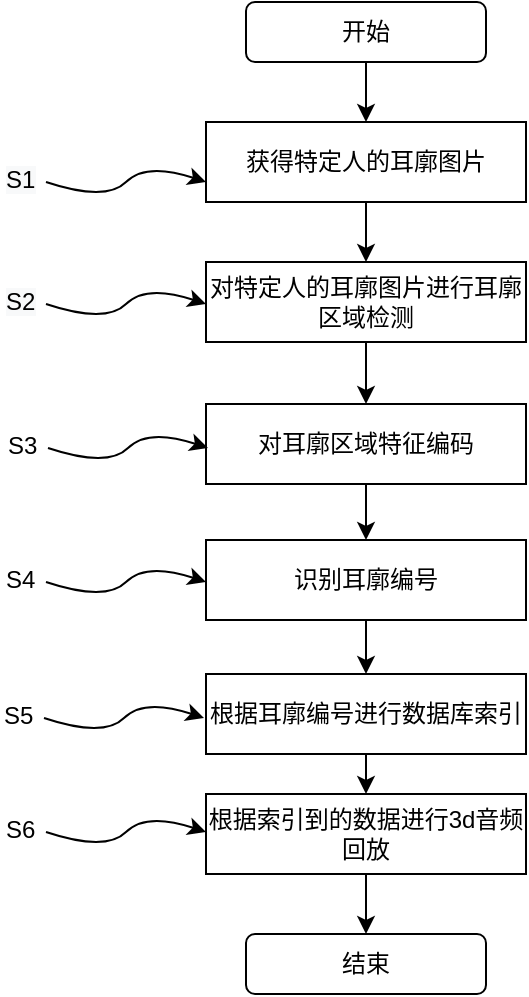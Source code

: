 <mxfile version="13.10.1" type="github">
  <diagram id="PqCvcaHbQUNJ0y0y_sjk" name="Page-1">
    <mxGraphModel dx="1038" dy="564" grid="1" gridSize="10" guides="1" tooltips="1" connect="1" arrows="1" fold="1" page="1" pageScale="1" pageWidth="827" pageHeight="1169" math="0" shadow="0">
      <root>
        <mxCell id="0" />
        <mxCell id="1" parent="0" />
        <mxCell id="A4y6m8ZNibAs1Q4yDd4b-13" style="edgeStyle=orthogonalEdgeStyle;rounded=0;orthogonalLoop=1;jettySize=auto;html=1;exitX=0.5;exitY=1;exitDx=0;exitDy=0;entryX=0.5;entryY=0;entryDx=0;entryDy=0;" edge="1" parent="1" source="A4y6m8ZNibAs1Q4yDd4b-1" target="A4y6m8ZNibAs1Q4yDd4b-10">
          <mxGeometry relative="1" as="geometry" />
        </mxCell>
        <mxCell id="A4y6m8ZNibAs1Q4yDd4b-1" value="获得特定人的耳廓图片" style="rounded=0;whiteSpace=wrap;html=1;" vertex="1" parent="1">
          <mxGeometry x="260" y="110" width="160" height="40" as="geometry" />
        </mxCell>
        <mxCell id="A4y6m8ZNibAs1Q4yDd4b-12" style="edgeStyle=orthogonalEdgeStyle;rounded=0;orthogonalLoop=1;jettySize=auto;html=1;exitX=0.5;exitY=1;exitDx=0;exitDy=0;entryX=0.5;entryY=0;entryDx=0;entryDy=0;" edge="1" parent="1" source="A4y6m8ZNibAs1Q4yDd4b-4" target="A4y6m8ZNibAs1Q4yDd4b-1">
          <mxGeometry relative="1" as="geometry" />
        </mxCell>
        <mxCell id="A4y6m8ZNibAs1Q4yDd4b-4" value="开始" style="rounded=1;whiteSpace=wrap;html=1;" vertex="1" parent="1">
          <mxGeometry x="280" y="50" width="120" height="30" as="geometry" />
        </mxCell>
        <mxCell id="A4y6m8ZNibAs1Q4yDd4b-17" style="edgeStyle=orthogonalEdgeStyle;rounded=0;orthogonalLoop=1;jettySize=auto;html=1;exitX=0.5;exitY=1;exitDx=0;exitDy=0;entryX=0.5;entryY=0;entryDx=0;entryDy=0;" edge="1" parent="1" source="A4y6m8ZNibAs1Q4yDd4b-5" target="A4y6m8ZNibAs1Q4yDd4b-6">
          <mxGeometry relative="1" as="geometry" />
        </mxCell>
        <mxCell id="A4y6m8ZNibAs1Q4yDd4b-5" value="&lt;span&gt;根据耳廓编号进行数据库索引&lt;/span&gt;" style="rounded=0;whiteSpace=wrap;html=1;" vertex="1" parent="1">
          <mxGeometry x="260" y="386" width="160" height="40" as="geometry" />
        </mxCell>
        <mxCell id="A4y6m8ZNibAs1Q4yDd4b-19" style="edgeStyle=orthogonalEdgeStyle;rounded=0;orthogonalLoop=1;jettySize=auto;html=1;exitX=0.5;exitY=1;exitDx=0;exitDy=0;entryX=0.5;entryY=0;entryDx=0;entryDy=0;" edge="1" parent="1" source="A4y6m8ZNibAs1Q4yDd4b-6" target="A4y6m8ZNibAs1Q4yDd4b-18">
          <mxGeometry relative="1" as="geometry" />
        </mxCell>
        <mxCell id="A4y6m8ZNibAs1Q4yDd4b-6" value="&lt;span&gt;根据索引到的数据进行3d音频回放&lt;/span&gt;" style="rounded=0;whiteSpace=wrap;html=1;" vertex="1" parent="1">
          <mxGeometry x="260" y="446" width="160" height="40" as="geometry" />
        </mxCell>
        <mxCell id="A4y6m8ZNibAs1Q4yDd4b-16" style="edgeStyle=orthogonalEdgeStyle;rounded=0;orthogonalLoop=1;jettySize=auto;html=1;exitX=0.5;exitY=1;exitDx=0;exitDy=0;entryX=0.5;entryY=0;entryDx=0;entryDy=0;" edge="1" parent="1" source="A4y6m8ZNibAs1Q4yDd4b-8" target="A4y6m8ZNibAs1Q4yDd4b-5">
          <mxGeometry relative="1" as="geometry" />
        </mxCell>
        <mxCell id="A4y6m8ZNibAs1Q4yDd4b-8" value="&lt;span&gt;识别耳廓编号&lt;/span&gt;" style="rounded=0;whiteSpace=wrap;html=1;" vertex="1" parent="1">
          <mxGeometry x="260" y="319" width="160" height="40" as="geometry" />
        </mxCell>
        <mxCell id="A4y6m8ZNibAs1Q4yDd4b-15" style="edgeStyle=orthogonalEdgeStyle;rounded=0;orthogonalLoop=1;jettySize=auto;html=1;exitX=0.5;exitY=1;exitDx=0;exitDy=0;entryX=0.5;entryY=0;entryDx=0;entryDy=0;" edge="1" parent="1" source="A4y6m8ZNibAs1Q4yDd4b-9" target="A4y6m8ZNibAs1Q4yDd4b-8">
          <mxGeometry relative="1" as="geometry" />
        </mxCell>
        <mxCell id="A4y6m8ZNibAs1Q4yDd4b-9" value="&lt;span&gt;对耳廓区域特征编码&lt;/span&gt;" style="rounded=0;whiteSpace=wrap;html=1;" vertex="1" parent="1">
          <mxGeometry x="260" y="251" width="160" height="40" as="geometry" />
        </mxCell>
        <mxCell id="A4y6m8ZNibAs1Q4yDd4b-14" style="edgeStyle=orthogonalEdgeStyle;rounded=0;orthogonalLoop=1;jettySize=auto;html=1;exitX=0.5;exitY=1;exitDx=0;exitDy=0;entryX=0.5;entryY=0;entryDx=0;entryDy=0;" edge="1" parent="1" source="A4y6m8ZNibAs1Q4yDd4b-10" target="A4y6m8ZNibAs1Q4yDd4b-9">
          <mxGeometry relative="1" as="geometry" />
        </mxCell>
        <mxCell id="A4y6m8ZNibAs1Q4yDd4b-10" value="&lt;span&gt;对特定人的耳廓图片进行耳廓区域检测&lt;/span&gt;" style="rounded=0;whiteSpace=wrap;html=1;" vertex="1" parent="1">
          <mxGeometry x="260" y="180" width="160" height="40" as="geometry" />
        </mxCell>
        <mxCell id="A4y6m8ZNibAs1Q4yDd4b-18" value="结束" style="rounded=1;whiteSpace=wrap;html=1;" vertex="1" parent="1">
          <mxGeometry x="280" y="516" width="120" height="30" as="geometry" />
        </mxCell>
        <mxCell id="A4y6m8ZNibAs1Q4yDd4b-20" value="" style="curved=1;endArrow=classic;html=1;" edge="1" parent="1">
          <mxGeometry width="50" height="50" relative="1" as="geometry">
            <mxPoint x="180" y="140" as="sourcePoint" />
            <mxPoint x="260" y="140" as="targetPoint" />
            <Array as="points">
              <mxPoint x="210" y="150" />
              <mxPoint x="230" y="130" />
            </Array>
          </mxGeometry>
        </mxCell>
        <mxCell id="A4y6m8ZNibAs1Q4yDd4b-21" value="&lt;span style=&quot;color: rgb(0 , 0 , 0) ; font-family: &amp;#34;helvetica&amp;#34; ; font-size: 12px ; font-style: normal ; font-weight: 400 ; letter-spacing: normal ; text-align: center ; text-indent: 0px ; text-transform: none ; word-spacing: 0px ; background-color: rgb(248 , 249 , 250) ; display: inline ; float: none&quot;&gt;S1&lt;/span&gt;" style="text;whiteSpace=wrap;html=1;" vertex="1" parent="1">
          <mxGeometry x="158" y="125" width="40" height="30" as="geometry" />
        </mxCell>
        <mxCell id="A4y6m8ZNibAs1Q4yDd4b-23" value="" style="curved=1;endArrow=classic;html=1;" edge="1" parent="1">
          <mxGeometry width="50" height="50" relative="1" as="geometry">
            <mxPoint x="180" y="201" as="sourcePoint" />
            <mxPoint x="260" y="201" as="targetPoint" />
            <Array as="points">
              <mxPoint x="210" y="211" />
              <mxPoint x="230" y="191" />
            </Array>
          </mxGeometry>
        </mxCell>
        <mxCell id="A4y6m8ZNibAs1Q4yDd4b-24" value="&lt;span style=&quot;color: rgb(0 , 0 , 0) ; font-family: &amp;#34;helvetica&amp;#34; ; font-size: 12px ; font-style: normal ; font-weight: 400 ; letter-spacing: normal ; text-align: center ; text-indent: 0px ; text-transform: none ; word-spacing: 0px ; background-color: rgb(248 , 249 , 250) ; display: inline ; float: none&quot;&gt;S2&lt;/span&gt;" style="text;whiteSpace=wrap;html=1;" vertex="1" parent="1">
          <mxGeometry x="158" y="186" width="40" height="30" as="geometry" />
        </mxCell>
        <mxCell id="A4y6m8ZNibAs1Q4yDd4b-25" value="" style="curved=1;endArrow=classic;html=1;" edge="1" parent="1">
          <mxGeometry width="50" height="50" relative="1" as="geometry">
            <mxPoint x="181" y="273" as="sourcePoint" />
            <mxPoint x="261" y="273" as="targetPoint" />
            <Array as="points">
              <mxPoint x="211" y="283" />
              <mxPoint x="231" y="263" />
            </Array>
          </mxGeometry>
        </mxCell>
        <mxCell id="A4y6m8ZNibAs1Q4yDd4b-26" value="&lt;div style=&quot;text-align: center&quot;&gt;&lt;span&gt;&lt;font face=&quot;helvetica&quot;&gt;S3&lt;/font&gt;&lt;/span&gt;&lt;/div&gt;" style="text;whiteSpace=wrap;html=1;" vertex="1" parent="1">
          <mxGeometry x="159" y="258" width="40" height="30" as="geometry" />
        </mxCell>
        <mxCell id="A4y6m8ZNibAs1Q4yDd4b-27" value="" style="curved=1;endArrow=classic;html=1;" edge="1" parent="1">
          <mxGeometry width="50" height="50" relative="1" as="geometry">
            <mxPoint x="180" y="340" as="sourcePoint" />
            <mxPoint x="260" y="340" as="targetPoint" />
            <Array as="points">
              <mxPoint x="210" y="350" />
              <mxPoint x="230" y="330" />
            </Array>
          </mxGeometry>
        </mxCell>
        <mxCell id="A4y6m8ZNibAs1Q4yDd4b-28" value="&lt;div style=&quot;text-align: center&quot;&gt;&lt;span&gt;&lt;font face=&quot;helvetica&quot;&gt;S4&lt;/font&gt;&lt;/span&gt;&lt;/div&gt;" style="text;whiteSpace=wrap;html=1;" vertex="1" parent="1">
          <mxGeometry x="158" y="325" width="40" height="30" as="geometry" />
        </mxCell>
        <mxCell id="A4y6m8ZNibAs1Q4yDd4b-29" value="" style="curved=1;endArrow=classic;html=1;" edge="1" parent="1">
          <mxGeometry width="50" height="50" relative="1" as="geometry">
            <mxPoint x="179" y="408" as="sourcePoint" />
            <mxPoint x="259" y="408" as="targetPoint" />
            <Array as="points">
              <mxPoint x="209" y="418" />
              <mxPoint x="229" y="398" />
            </Array>
          </mxGeometry>
        </mxCell>
        <mxCell id="A4y6m8ZNibAs1Q4yDd4b-30" value="&lt;div style=&quot;text-align: center&quot;&gt;&lt;span&gt;&lt;font face=&quot;helvetica&quot;&gt;S5&lt;/font&gt;&lt;/span&gt;&lt;/div&gt;" style="text;whiteSpace=wrap;html=1;" vertex="1" parent="1">
          <mxGeometry x="157" y="393" width="40" height="30" as="geometry" />
        </mxCell>
        <mxCell id="A4y6m8ZNibAs1Q4yDd4b-31" value="" style="curved=1;endArrow=classic;html=1;" edge="1" parent="1">
          <mxGeometry width="50" height="50" relative="1" as="geometry">
            <mxPoint x="180" y="465" as="sourcePoint" />
            <mxPoint x="260" y="465" as="targetPoint" />
            <Array as="points">
              <mxPoint x="210" y="475" />
              <mxPoint x="230" y="455" />
            </Array>
          </mxGeometry>
        </mxCell>
        <mxCell id="A4y6m8ZNibAs1Q4yDd4b-32" value="&lt;div style=&quot;text-align: center&quot;&gt;&lt;span&gt;&lt;font face=&quot;helvetica&quot;&gt;S6&lt;/font&gt;&lt;/span&gt;&lt;/div&gt;" style="text;whiteSpace=wrap;html=1;" vertex="1" parent="1">
          <mxGeometry x="158" y="450" width="40" height="30" as="geometry" />
        </mxCell>
      </root>
    </mxGraphModel>
  </diagram>
</mxfile>
